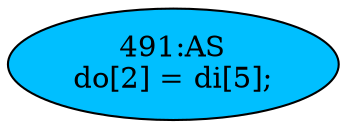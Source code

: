 strict digraph "" {
	node [label="\N"];
	"491:AS"	 [ast="<pyverilog.vparser.ast.Assign object at 0x7f44f6bb6ad0>",
		def_var="['do']",
		fillcolor=deepskyblue,
		label="491:AS
do[2] = di[5];",
		statements="[]",
		style=filled,
		typ=Assign,
		use_var="['di']"];
}
